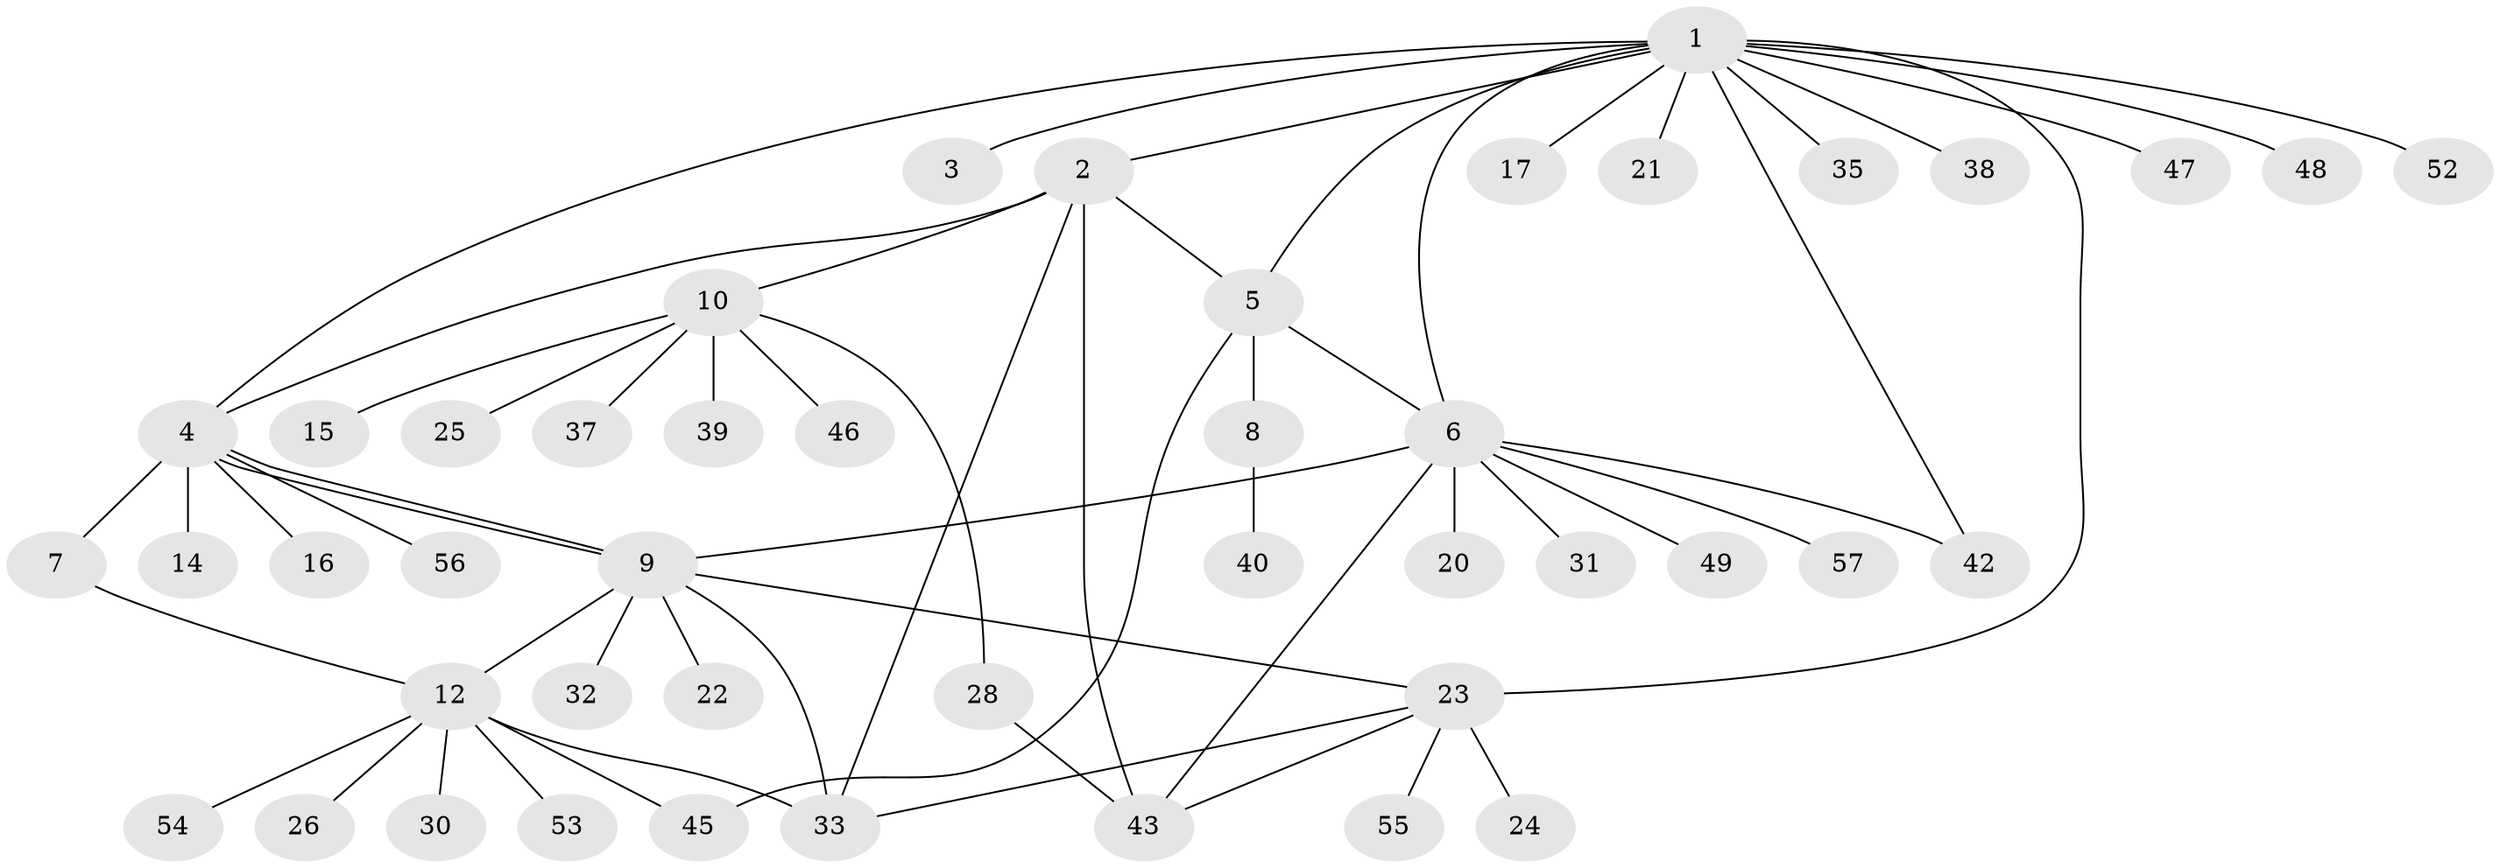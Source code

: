 // original degree distribution, {12: 0.017241379310344827, 6: 0.017241379310344827, 1: 0.5344827586206896, 10: 0.017241379310344827, 5: 0.034482758620689655, 8: 0.017241379310344827, 2: 0.20689655172413793, 9: 0.017241379310344827, 7: 0.06896551724137931, 4: 0.06896551724137931}
// Generated by graph-tools (version 1.1) at 2025/41/03/06/25 10:41:51]
// undirected, 45 vertices, 59 edges
graph export_dot {
graph [start="1"]
  node [color=gray90,style=filled];
  1 [super="+18"];
  2;
  3;
  4 [super="+36"];
  5 [super="+58"];
  6 [super="+41"];
  7;
  8 [super="+11"];
  9 [super="+19"];
  10 [super="+13"];
  12 [super="+50"];
  14;
  15;
  16;
  17;
  20 [super="+29"];
  21;
  22;
  23 [super="+27"];
  24;
  25 [super="+51"];
  26;
  28;
  30;
  31;
  32;
  33 [super="+34"];
  35;
  37;
  38;
  39;
  40;
  42;
  43 [super="+44"];
  45;
  46;
  47;
  48;
  49;
  52;
  53;
  54;
  55;
  56;
  57;
  1 -- 2;
  1 -- 3;
  1 -- 5;
  1 -- 17;
  1 -- 23;
  1 -- 35;
  1 -- 38;
  1 -- 42;
  1 -- 47;
  1 -- 48;
  1 -- 52;
  1 -- 4;
  1 -- 21;
  1 -- 6;
  2 -- 4;
  2 -- 10;
  2 -- 33;
  2 -- 43;
  2 -- 5;
  4 -- 7;
  4 -- 9 [weight=2];
  4 -- 9;
  4 -- 14;
  4 -- 16;
  4 -- 56;
  5 -- 6;
  5 -- 8;
  5 -- 45;
  6 -- 9;
  6 -- 20 [weight=2];
  6 -- 31;
  6 -- 42;
  6 -- 49;
  6 -- 43;
  6 -- 57;
  7 -- 12;
  8 -- 40;
  9 -- 12;
  9 -- 22;
  9 -- 23;
  9 -- 33 [weight=2];
  9 -- 32;
  10 -- 15;
  10 -- 25;
  10 -- 28;
  10 -- 39;
  10 -- 46;
  10 -- 37;
  12 -- 26;
  12 -- 30;
  12 -- 33 [weight=2];
  12 -- 53;
  12 -- 45;
  12 -- 54;
  23 -- 24;
  23 -- 33;
  23 -- 55;
  23 -- 43;
  28 -- 43;
}
